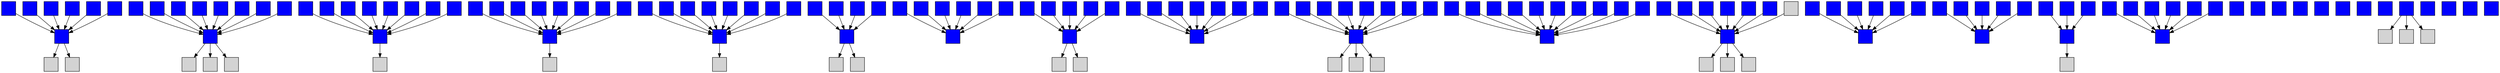 digraph G {
node[label="",shape=square,style=filled]
"RAM0AF2wYX" [fillcolor=blue,URL="http://purl.org/np/RAM0AF2wYX0vr9wXf1svfJRL0_PhceAnWVb6VVTXunA7U"]
"RAQTRlVBNl" [fillcolor=blue,URL="http://purl.org/np/RAQTRlVBNlJZj7PvwVwpt3HBq56n30DbcIWJZeogGEJvs"]
"RAZdY-Wdpm" [fillcolor=blue,URL="http://purl.org/np/RAZdY-WdpmVRAUyjgdEGhFDG2mD-j8xg1I27hNIQGkltw"]
"RA9jFuc0wO" [fillcolor=blue,URL="http://purl.org/np/RA9jFuc0wOvjd8Tis5w09VDMnwWwGQaUoqqDV2665acHI"]
"RAZILddOsb" [fillcolor=blue,URL="http://purl.org/np/RAZILddOsbnRuIyfpgRsEPSBdwJB6VVZexDnSK5OGfWiY"]
"RAS-uQZear" [fillcolor=blue,URL="http://purl.org/np/RAS-uQZear9RltSQHw4wUJN-Rspq0VrnSD616wvEg2Hfg"]
"RAv2_GJH4P" [fillcolor=blue,URL="http://purl.org/np/RAv2_GJH4PbaapFo6skynYinV9FFOEB9kPGw47HxC6IzI"]
"RAs-odsHvz" [fillcolor=blue,URL="http://purl.org/np/RAs-odsHvz6AqhLYAMELeRXsxbMiKb8f8NzMbxPyDba-Q"]
"RAVOvkxhwJ" [fillcolor=blue,URL="http://purl.org/np/RAVOvkxhwJyssN0QGAwwEkDLhJSyftqp9U-pp4aCHWIl8"]
"RA3bgMLuZr" [fillcolor=blue,URL="http://purl.org/np/RA3bgMLuZraOIlR0MkZATsU_eFtfym5V3kPkGqzXrWykg"]
"RAcOHD6Srp" [fillcolor=blue,URL="http://purl.org/np/RAcOHD6Srpn9Fm0pR0OeprCklZYJj4THRcOcHT3Wj0oEE"]
"RA3d1wNhyQ" [fillcolor=blue,URL="http://purl.org/np/RA3d1wNhyQRILFaCc4WVBXd12ne3pJ-a9NHSGDWiScLJk"]
"RAE1u4Tgwx" [fillcolor=blue,URL="http://purl.org/np/RAE1u4Tgwx0z1kDe1Mcsdn6KRLnomKlqRZFRrTaX-HBcM"]
"RAfnoWhgpC" [fillcolor=blue,URL="http://purl.org/np/RAfnoWhgpCJFcgNOTQ0QE0cTGdIUPZmsvJfNNAQl9asxw"]
"RArrv081fT" [fillcolor=blue,URL="http://purl.org/np/RArrv081fT5rlRJhL6a-Ncimgzlp06badGVDj7kMQOZOE"]
"RA7e61cJDt" [fillcolor=blue,URL="http://purl.org/np/RA7e61cJDtKZCRpIrygSht_h8hp7kte2CdM1OtMiQzyBc"]
"RATnFOH121" [fillcolor=blue,URL="http://purl.org/np/RATnFOH121UVN_q4-PYwL98l_XRFhUb0PGb_hiSGnRD3A"]
"RAU_qtmakL" [fillcolor=blue,URL="http://purl.org/np/RAU_qtmakLsaxm2FkyTFgwP2bDHHBGZk9GBDeT0JAfGm8"]
"RAuw7Fo-S5" [fillcolor=blue,URL="http://purl.org/np/RAuw7Fo-S515A2z48B0fxQBxerj6EQCn5qFLKGQgkZpf0"]
"RA-PZUIhvh" [fillcolor=blue,URL="http://purl.org/np/RA-PZUIhvhl__00ef62icnjpY_LPYPOIssulmbR31c4i8"]
"RARduGmw6u" [fillcolor=blue,URL="http://purl.org/np/RARduGmw6u6XKRLA5nJyNp-B1GsIcgJAqW0GW5TkwLiMs"]
"RAi3F4Zuw8" [fillcolor=blue,URL="http://purl.org/np/RAi3F4Zuw82UXdKRaGgjoBWujM1kfHxMVVJFkem1pFHhw"]
"RAkh8i194_" [fillcolor=blue,URL="http://purl.org/np/RAkh8i194_QadxVVIVMWMzfOyXz9D_3gKiUR4mxn-mM8I"]
"RAiVA25Dj5" [fillcolor=blue,URL="http://purl.org/np/RAiVA25Dj5oyJtyGmVIpLd57TeDJcy6kz5Q7P_WbuMOBI"]
"RApSKKPqmR" [fillcolor=blue,URL="http://purl.org/np/RApSKKPqmRuMaLZBWtWN9X-xqWxieDg2VmWq1HySMnD-k"]
"RARu0NIs9z" [fillcolor=blue,URL="http://purl.org/np/RARu0NIs9zVJw6hm-IF2X-FT84wOEvpgLxnfCeBi94s1s"]
"RAlfwCE-sc" [fillcolor=blue,URL="http://purl.org/np/RAlfwCE-scqpM-dRmws8nlsgueZLmaq__NIzVW5Rui71M"]
"RAorOLuZlf" [fillcolor=blue,URL="http://purl.org/np/RAorOLuZlfyIYI0GypT2_X-Z7Ern_E-P5YieLFu-xSB1s"]
"RAYaSkoABa" [fillcolor=blue,URL="http://purl.org/np/RAYaSkoABaiCEOFIF5NuxtfOtgQGv9YEXc1lhy9ZiVgjE"]
"RAcEWBk7k2" [fillcolor=blue,URL="http://purl.org/np/RAcEWBk7k2IuF_3CHY_EMWEkGQxA4iKb8pLxFN-cyWoC4"]
"RAXC23M6Pu" [fillcolor=blue,URL="http://purl.org/np/RAXC23M6PuzqJyPyI1PxD1kMbAO1hZuhcJ4UojR33sDmQ"]
"RAryFiNK2x" [fillcolor=blue,URL="http://purl.org/np/RAryFiNK2xO4qdxH4NEz0CVbj0poeY_Vn5NBwHhrKdIOk"]
"RAIBpY3_Ob" [fillcolor=blue,URL="http://purl.org/np/RAIBpY3_Ob-fGnTo23yCCu86P1KZzPNdqrime6sEHsUPU"]
"RA4ecYBb3W" [fillcolor=blue,URL="http://purl.org/np/RA4ecYBb3WaYOd-9zB3ZsSSYAR9AvoeN6VC9HfIQfrprs"]
"RA_piT7JTF" [fillcolor=blue,URL="http://purl.org/np/RA_piT7JTF1kFBGqZnYKVswtQamhCy8Edj4eiA0Zatvv0"]
"RA0Ak_exio" [fillcolor=blue,URL="http://purl.org/np/RA0Ak_exioAtnRt7pfhc3qUE7CwgEdHMt89Frp7LWxdb4"]
"RAXdkg1ssT" [fillcolor=blue,URL="http://purl.org/np/RAXdkg1ssTlRWvf-JaVLmxWC_REcW2KkRljhu_9PEBxLM"]
"RA0LO7yFU6" [fillcolor=blue,URL="http://purl.org/np/RA0LO7yFU6d4M6FEzjw-r0Gyuu92B8giyMMKDP-qbvE1c"]
"RAio--7IbP" [fillcolor=blue,URL="http://purl.org/np/RAio--7IbPa3_ZSG3GspUsXeWP2ZwMIzy4Kzos0yZ7NIw"]
"RAR3HGoKQM" [fillcolor=blue,URL="http://purl.org/np/RAR3HGoKQM__H3hMyXc-2uHUTHcSoWFmicAu5BynhZRLY"]
"RAmXsR4TSI" [fillcolor=blue,URL="http://purl.org/np/RAmXsR4TSIJBif6OFLvCSe_3fbtgp79AeI_3adbcyiPPM"]
"RAEo0vVJDl" [fillcolor=blue,URL="http://purl.org/np/RAEo0vVJDl36yjtiPu-Ndyqn-sDaY_NUy5Aax1qinamvQ"]
"RAGfzz5T3p" [fillcolor=blue,URL="http://purl.org/np/RAGfzz5T3p5LQP9rTIpfIjBjsOX6BTL1jl5015NRc_oRE"]
"RAXqhZNkCt" [fillcolor=blue,URL="http://purl.org/np/RAXqhZNkCtSHKHmtwk_PobxwQBCQiEkiCz5X8KVvpsZos"]
"RAXViOb_BV" [fillcolor=blue,URL="http://purl.org/np/RAXViOb_BV-sic87FPqPMaDRhCoy7ewM-7rheZyM79Uz0"]
"RA38HSbTw9" [fillcolor=blue,URL="http://purl.org/np/RA38HSbTw9IinK2q_4lp3aDhh-Jw7fASYLE-Vq3NrD--0"]
"RAopcyinEZ" [fillcolor=blue,URL="http://purl.org/np/RAopcyinEZK-YeTDygVClnLSOcEa-ui-PLtoZToQetNa8"]
"RAug-T7pRS" [fillcolor=blue,URL="http://purl.org/np/RAug-T7pRS3r66x8RLCgglvLWTUPEZU6eELmKijHnoMYM"]
"RAQh4gyQCc" [fillcolor=blue,URL="http://purl.org/np/RAQh4gyQCcdD59fUytOc5kOtq7uoEER0ihJBcxKsheZHM"]
"RALWxVELKu" [fillcolor=blue,URL="http://purl.org/np/RALWxVELKuqrkcO9ud2eXr0E2-ot5bl-0NpOIQi1ktrgI"]
"RAm04lBKr6" [fillcolor=blue,URL="http://purl.org/np/RAm04lBKr6LoOoqyfBw89BEyIZBGrdeLYSU-l1mDdh6wM"]
"RAlbgqbDxG" [fillcolor=blue,URL="http://purl.org/np/RAlbgqbDxGI7DcECkLtvCoYCl0oC7JSjIM3Qmo6xsxU-U"]
"RAx9yefsz4" [fillcolor=blue,URL="http://purl.org/np/RAx9yefsz4xInPLYTsVs8cL4e99c9f13resjxhoeS8b3Y"]
"RAS1chwiFR" [fillcolor=blue,URL="http://purl.org/np/RAS1chwiFRQKcwV_D5PeEKo0B1wiqvzfKCwyGRvabebyA"]
"RAgOEyseOA" [fillcolor=blue,URL="http://purl.org/np/RAgOEyseOAaQI6ITOteiHjDMmtRs5xLFEVDFvwkzfTUyE"]
"RA5lHmfiYf" [fillcolor=blue,URL="http://purl.org/np/RA5lHmfiYfk5-_NiI8wT_ck-yOhcauUfzU8JWlXTNWvm0"]
"RA9B6Vj6uE" [fillcolor=blue,URL="http://purl.org/np/RA9B6Vj6uE6O9Uwjv5SLtxoA6CBCZONJgJ2LJUFhVHbDs"]
"RAPEhX9hEJ" [fillcolor=blue,URL="http://purl.org/np/RAPEhX9hEJCSMWUbeVGWxi2KP-WmzHXQWbSYsc_5s7rGU"]
"RAnF0KQ5CG" [fillcolor=blue,URL="http://purl.org/np/RAnF0KQ5CGBjL-pWk37fg2DXMkgZuzgDNvXnD7wPaTZjY"]
"RAtxvhGFng" [fillcolor=blue,URL="http://purl.org/np/RAtxvhGFng6jC64kXFZ8mmMDc1fsa5WPmRpL0fNoEGwbc"]
"RAw0HUK3Jg" [fillcolor=blue,URL="http://purl.org/np/RAw0HUK3Jg2wJNuyYBcyq2bDnWXkvpQjgcM6OvyUqPPgQ"]
"RA9liKqSCn" [fillcolor=blue,URL="http://purl.org/np/RA9liKqSCnL2E1qLfjr0tgw3LYQVjEhns5Noxpmb23nv0"]
"RA6gx8VCH_" [fillcolor=blue,URL="http://purl.org/np/RA6gx8VCH_HFRNWV3Vuf1gxmjoECFUqYVgJ3aVapFfHls"]
"RAOQfDNyP0" [fillcolor=blue,URL="http://purl.org/np/RAOQfDNyP0cEiYppEG27gQuAaJpI55sOTmdfCP7JWctfc"]
"RAIolZf0Ko" [fillcolor=blue,URL="http://purl.org/np/RAIolZf0Ko5Klrr5FWt0Wqr_GrNa2PxyxLhlz8y4eGIUk"]
"RAaFeW4Bj3" [fillcolor=blue,URL="http://purl.org/np/RAaFeW4Bj3Y7DpKTdi8d3XZVF-8rZJS2v7St62NEdOumg"]
"RAy-yPfCs1" [fillcolor=blue,URL="http://purl.org/np/RAy-yPfCs1qyCgcXIuItdCQ2w5TJMmOSifQ-Tog8yt1N0"]
"RAOaHjJf_7" [fillcolor=blue,URL="http://purl.org/np/RAOaHjJf_7NLnsZCok_mm5vARZ8Jn223owehNSoKjG7Oo"]
"RA157Nzn31" [fillcolor=blue,URL="http://purl.org/np/RA157Nzn31vVtHtrMQgOXML5iyDjjlp3kkp9yVIKU8buw"]
"RAGIam9RdG" [fillcolor=blue,URL="http://purl.org/np/RAGIam9RdG-5otB3CCwDNg1h8pMjUS1Qy4cOLXRlnffjo"]
"RAmxClZM36" [fillcolor=blue,URL="http://purl.org/np/RAmxClZM36_nbsLO4Kw8dyroPBv20DQH3lCNAOnqJXBZ8"]
"RAhoOM0_Pn" [fillcolor=blue,URL="http://purl.org/np/RAhoOM0_PnZ-O30J6Gz7rTy3b6jIRlAq_kKOD8wLYVcO4"]
"RAhyiHbc_7" [fillcolor=blue,URL="http://purl.org/np/RAhyiHbc_7uGqAhD-DE4YPyX9uJ1Yg5Er9bTr0RhZ0vSs"]
"RA-miPrNdy" [fillcolor=blue,URL="http://purl.org/np/RA-miPrNdymKxeAk5hyVFlTQ35vPEJTF4YvmYAcQ8ufOA"]
"RA4zu3y98z" [fillcolor=blue,URL="http://purl.org/np/RA4zu3y98zRapBDzYOuBf--RkJCAgnQA393Pb_IHawWBI"]
"RAa0IEe29L" [fillcolor=blue,URL="http://purl.org/np/RAa0IEe29Lp_w4oGM-JZgP5AAgF1xcLx-aWkvwi5Sg9XM"]
"RAEXBWB39Z" [fillcolor=blue,URL="http://purl.org/np/RAEXBWB39ZKCaNTalc0K6hrU1UdWQpRu7Rl8RDO4fBydo"]
"RAnghJFLSo" [fillcolor=blue,URL="http://purl.org/np/RAnghJFLSoLxO6AHk6tCbIa8wEus26nqgqO91BuMehvow"]
"RA9RcAQhZ9" [fillcolor=blue,URL="http://purl.org/np/RA9RcAQhZ9tZvErcz-xEsptVcUx84CnXC1hvEUsp2N2vs"]
"RAkEKGauZL" [fillcolor=blue,URL="http://purl.org/np/RAkEKGauZLl4Vs9giLT5aqCJlAIzpD8Iu9MD8kMMgs70s"]
"RAkE7yrMj7" [fillcolor=blue,URL="http://purl.org/np/RAkE7yrMj7qDvlTFP4aLOZCqtTInXGsm93kZaO7fkEixs"]
"RAnb5-OisR" [fillcolor=blue,URL="http://purl.org/np/RAnb5-OisRldUSR06piqwRDOZ7YKroF_RdecKroUtO2lg"]
"RAFMU1Z7kx" [fillcolor=blue,URL="http://purl.org/np/RAFMU1Z7kxuFhoaqJG7I_W1NnplPYKB7Cm1eEhFeCtvM8"]
"RA9KmNH-j6" [fillcolor=blue,URL="http://purl.org/np/RA9KmNH-j6YINX5zo0Q-ykj8SfyW0c7HA-IK5qHxuf2gk"]
"RAulb_vr2Z" [fillcolor=blue,URL="http://purl.org/np/RAulb_vr2ZUKLUBUhsx8RWC75c4UViIcLXaMMbn7z4JuE"]
"RAz-E7YOwL" [fillcolor=blue,URL="http://purl.org/np/RAz-E7YOwL-RCifo12zsEs0J50LlXkWwgcLpx3CTh3hGM"]
"RAZQ8pshLD" [fillcolor=blue,URL="http://purl.org/np/RAZQ8pshLDm1v2imvtF2apl9rAP0MjeCpD0kZ6ky6mV24"]
"RAOBLvwlzr" [fillcolor=blue,URL="http://purl.org/np/RAOBLvwlzrROjza_vzDuMiG8Ea1qc0JISyoNFt8OJDk3M"]
"RAFiUTEjer" [fillcolor=blue,URL="http://purl.org/np/RAFiUTEjerOTBy0fscTQrTDDKoqaGBL3NXPxterEVMfs4"]
"RApW7pD3e_" [fillcolor=blue,URL="http://purl.org/np/RApW7pD3e_EaM9sbgRRd9YXbtwghe-d-eGJkzdpyPCyHo"]
"RA5Y6zgm_H" [fillcolor=blue,URL="http://purl.org/np/RA5Y6zgm_H4vBAFLKkwsLkRdxwE90YkSQ5Pq_YQXA7ERE"]
"RAUIRPBS5x" [fillcolor=blue,URL="http://purl.org/np/RAUIRPBS5xg8wc9LR6s4kiuTf5kSkyYlaHqIAO6LCqHMY"]
"RACefo-6H6" [fillcolor=blue,URL="http://purl.org/np/RACefo-6H6Mu2grt1xMgw-_23yzqCmZXhE4cycALDXrHg"]
"RAkjk3apcZ" [fillcolor=blue,URL="http://purl.org/np/RAkjk3apcZT3cBU-snbQ2ciW9BpOX_Y25ONOAOjxjOUPU"]
"RAvKVAhQ4K" [fillcolor=blue,URL="http://purl.org/np/RAvKVAhQ4K1XOV7VuVj7sOHu9DWTrzowXRH4qffzf5my8"]
"RAx9CGRhae" [fillcolor=blue,URL="http://purl.org/np/RAx9CGRhaeTQFExlb1xrUlk1tVSQv1uj58vesTalQOkLE"]
"RARw63N4Sh" [fillcolor=blue,URL="http://purl.org/np/RARw63N4ShSDNoVWjzrGlBDQL145KY5lku9ANh24rRE74"]
"RASUNuFag1" [fillcolor=blue,URL="http://purl.org/np/RASUNuFag1tEc7eMPQZovFiQZtA29DIFplZ982LQdg838"]
"RA0AMmdDvY" [fillcolor=blue,URL="http://purl.org/np/RA0AMmdDvY5MpFV1JIroq2akgWPYgSfyKLxpjoHn1Oaro"]
"RAl1q8Wcan" [fillcolor=blue,URL="http://purl.org/np/RAl1q8Wcan6qcYeek9WHXv736vuPJr3x-M9ZoeZNy6_x8"]
"RALbwlXSd3" [fillcolor=blue,URL="http://purl.org/np/RALbwlXSd3y1WviWuEdITD87lSbTIY5r52sf1M5xz46YQ"]
"RA7k6cVTww" [fillcolor=blue,URL="http://purl.org/np/RA7k6cVTww-PUNrhFom4tp379xF9R4bB7O68igHo-4E1E"]
"RAqj2d3QxM" [fillcolor=blue,URL="http://purl.org/np/RAqj2d3QxMBAvsKYuXlcHCLYq7DZ34GiSbUd5biYUItmk"]
"RAeSpvWpda" [fillcolor=blue,URL="http://purl.org/np/RAeSpvWpdaPJZj1L51mBnAq_AqWXmh5fKlEyOSdex64m0"]
"RAwcS7tG-K" -> "RAWCmrfeUU"
"RAM0AF2wYX" -> "RAPLWOEA5t"
"RAQTRlVBNl" -> "RASZZ5T1Ca"
"RAZdY-Wdpm" -> "RAGo62Hb_B"
"RA9jFuc0wO" -> "RATc9O9tCd"
"RAZILddOsb" -> "RAPLWOEA5t"
"RAS-uQZear" -> "RAjk3YoNyd"
"RAv2_GJH4P" -> "RAWcrMY8mn"
"RAs-odsHvz" -> "RAmfrSLt-W"
"RAVOvkxhwJ" -> "RAYJe1ruxz"
"RA3bgMLuZr" -> "RASZZ5T1Ca"
"RAcOHD6Srp" -> "RASZZ5T1Ca"
"RA3d1wNhyQ" -> "RA2JlYTWhC"
"RAE1u4Tgwx" -> "RAxxJWyH8O"
"RAfnoWhgpC" -> "RASZZ5T1Ca"
"RArrv081fT" -> "RAYJe1ruxz"
"RA7e61cJDt" -> "RAWcrMY8mn"
"RATnFOH121" -> "RAjk3YoNyd"
"RAU_qtmakL" -> "RAjk3YoNyd"
"RAuw7Fo-S5" -> "RAjk3YoNyd"
"RA-PZUIhvh" -> "RAsdV8EQ1q"
"RARduGmw6u" -> "RA2JlYTWhC"
"RAi3F4Zuw8" -> "RAGo62Hb_B"
"RAkh8i194_" -> "RAGo62Hb_B"
"RAiVA25Dj5" -> "RASZZ5T1Ca"
"RApSKKPqmR" -> "RAWCmrfeUU"
"RARu0NIs9z" -> "RAYJe1ruxz"
"RAlfwCE-sc" -> "RAmfrSLt-W"
"RAorOLuZlf" -> "RAxxJWyH8O"
"RAYaSkoABa" -> "RAGgV-nRMW"
"RAcEWBk7k2" -> "RAGgV-nRMW"
"RAXC23M6Pu" -> "RAGgV-nRMW"
"RAryFiNK2x" -> "RAIWvdnjqm"
"RAIBpY3_Ob" -> "RA2JlYTWhC"
"RA4ecYBb3W" -> "RAsdV8EQ1q"
"RA_piT7JTF" -> "RAWCmrfeUU"
"RA0Ak_exio" -> "RAmfrSLt-W"
"RAXdkg1ssT" -> "RATc9O9tCd"
"RA0LO7yFU6" -> "RAGo62Hb_B"
"RAio--7IbP" -> "RAGo62Hb_B"
"RAR3HGoKQM" -> "RAPLWOEA5t"
"RAmXsR4TSI" -> "RAjk3YoNyd"
"RAEo0vVJDl" -> "RAsdV8EQ1q"
"RAGfzz5T3p" -> "RAxxJWyH8O"
"RAXqhZNkCt" -> "RAGgV-nRMW"
"RAXViOb_BV" -> "RAGgV-nRMW"
"RA38HSbTw9" -> "RA2JlYTWhC"
"RAopcyinEZ" -> "RA2JlYTWhC"
"RAug-T7pRS" -> "RAsdV8EQ1q"
"RAQh4gyQCc" -> "RAsdV8EQ1q"
"RALWxVELKu" -> "RAWCmrfeUU"
"RAm04lBKr6" -> "RAWCmrfeUU"
"RAlbgqbDxG" -> "RAmfrSLt-W"
"RAx9yefsz4" -> "RAIWvdnjqm"
"RAS1chwiFR" -> "RAIWvdnjqm"
"RAgOEyseOA" -> "RAIWvdnjqm"
"RA5lHmfiYf" -> "RAc5YYnYev"
"RA9B6Vj6uE" -> "RA2JlYTWhC"
"RAPEhX9hEJ" -> "RAsdV8EQ1q"
"RAnF0KQ5CG" -> "RAWCmrfeUU"
"RAtxvhGFng" -> "RATc9O9tCd"
"RAw0HUK3Jg" -> "RATc9O9tCd"
"RA9liKqSCn" -> "RAGo62Hb_B"
"RA6gx8VCH_" -> "RAPLWOEA5t"
"RAOQfDNyP0" -> "RASZZ5T1Ca"
"RAIolZf0Ko" -> "RAWcrMY8mn"
"RAaFeW4Bj3" -> "RAsdV8EQ1q"
"RAy-yPfCs1" -> "RAxxJWyH8O"
"RAOaHjJf_7" -> "RAPLWOEA5t"
"RA157Nzn31" -> "RAGgV-nRMW"
"RAGIam9RdG" -> "RA2JlYTWhC"
"RAmxClZM36" -> "RAsdV8EQ1q"
"RAhoOM0_Pn" -> "RAsdV8EQ1q"
"RAhyiHbc_7" -> "RAsdV8EQ1q"
"RA-miPrNdy" -> "RAmfrSLt-W"
"RA4zu3y98z" -> "RAmfrSLt-W"
"RAa0IEe29L" -> "RAjk3YoNyd"
"RAEXBWB39Z" -> "RAjk3YoNyd"
"RAnghJFLSo" -> "RAWcrMY8mn"
"RA9RcAQhZ9" -> "RAIWvdnjqm"
"RAkEKGauZL" -> "RAPLWOEA5t"
"RAkE7yrMj7" -> "RAYJe1ruxz"
"RAnb5-OisR" -> "RAYJe1ruxz"
"RAFMU1Z7kx" -> "RASZZ5T1Ca"
"RA9KmNH-j6" -> "RAGo62Hb_B"
"RAulb_vr2Z" -> "RATc9O9tCd"
"RAz-E7YOwL" -> "RA5rRFy9eD"
"RAZQ8pshLD" -> "RA5rRFy9eD"
"RAOBLvwlzr" -> "RA5rRFy9eD"
"RAFiUTEjer" -> "RA5rRFy9eD"
"RApW7pD3e_" -> "RAc5YYnYev"
"RA5Y6zgm_H" -> "RAc5YYnYev"
"RAUIRPBS5x" -> "RAjk3YoNyd"
"RACefo-6H6" -> "RAxxJWyH8O"
"RAkjk3apcZ" -> "RAGo62Hb_B"
"RAvKVAhQ4K" -> "RAxxJWyH8O"
"RAx9CGRhae" -> "RATc9O9tCd"
"RARw63N4Sh" -> "RASZZ5T1Ca"
"RASUNuFag1" -> "RATc9O9tCd"
"RA0AMmdDvY" -> "RAxxJWyH8O"
"RAl1q8Wcan" -> "RATc9O9tCd"
"RALbwlXSd3" -> "RAxxJWyH8O"
"RA7k6cVTww" -> "RA5rRFy9eD"
"RAqj2d3QxM" -> "RAWCmrfeUU"
"RAeSpvWpda" -> "RA5rRFy9eD"
"RATc9O9tCd" [fillcolor=blue,URL="http://purl.org/np/RATc9O9tCdQPlrsJeGNsTNO0PbENIzdKa6XAOex7dXfrY"]
"RAmfrSLt-W" [fillcolor=blue,URL="http://purl.org/np/RAmfrSLt-WVQVNTrJi6IlNk3ZiQyYBds0NYGJpUEsPjfI"]
"RAGo62Hb_B" [fillcolor=blue,URL="http://purl.org/np/RAGo62Hb_Bx1klF4pn1q1Ty40860e3A7Sz4hr2vojZ2wA"]
"RAWcrMY8mn" [fillcolor=blue,URL="http://purl.org/np/RAWcrMY8mnsI26BfokKid75MO1c2uVenyW9tmxj0VhbnY"]
"RAGgV-nRMW" [fillcolor=blue,URL="http://purl.org/np/RAGgV-nRMWhmgtxx5n3yE29NaopuuDVDKAuZC8IzCATag"]
"RAsdV8EQ1q" [fillcolor=blue,URL="http://purl.org/np/RAsdV8EQ1qn_lXOrgoG7mPaF1JXdFLzt2iYy4eMhMMuM4"]
"RAIWvdnjqm" [fillcolor=blue,URL="http://purl.org/np/RAIWvdnjqmOl2VP_eR2oFBxk97A_dw__FeusMzuRE9SIY"]
"RAc5YYnYev" [fillcolor=blue,URL="http://purl.org/np/RAc5YYnYevWeUd1igtqMi_eKGVhxVj7IBZ9mTY8-aCNlI"]
"RAxBBJ2Wko" [fillcolor=blue,URL="http://purl.org/np/RAxBBJ2WkonyQNlXfdCAOaCi64J_xqgVGeaLjVQow9M88"]
"RAmG2bXxwk" [fillcolor=blue,URL="http://purl.org/np/RAmG2bXxwkIzARk4Mda-lqZU0RVnkpX7hUHBIPcdLHQUU"]
"RA1FoHM9lw" [fillcolor=blue,URL="http://purl.org/np/RA1FoHM9lwJ1XAV1eB871XcMAKfod73G_i4YtgoLpJVH0"]
"RAyg4UgIVo" [fillcolor=blue,URL="http://purl.org/np/RAyg4UgIVovBGia-hk4qEuRzOq14fcOlYAclC6YGQaVYU"]
"RAeRSya2qI" [fillcolor=blue,URL="http://purl.org/np/RAeRSya2qIYymsBxiqOZP_oaQpHXUVXiydKvPCFM-7DDQ"]
"RA22JAQihY" [fillcolor=blue,URL="http://purl.org/np/RA22JAQihYeiJkNIjvwnxLPmjuG74yPcRXpPyVX8DV6fA"]
"RAXkuXJ4IK" [fillcolor=blue,URL="http://purl.org/np/RAXkuXJ4IK10Ai9F39_tOFDy6ewi7znau6OQhUEXP4nPc"]
"RAbWbJCYlL" [fillcolor=blue,URL="http://purl.org/np/RAbWbJCYlLhlYBDn9PVxdJP_WUbbi058aRcK-3sOJsRwY"]
"RAn15vsPJE" [fillcolor=blue,URL="http://purl.org/np/RAn15vsPJEVdJvjNKtBPo_oadtjeP9oc3Si-69FiJ4poQ"]
"RAgoIxfXPq" [fillcolor=blue,URL="http://purl.org/np/RAgoIxfXPqNDY8vnK2EmBQDAFwuFIDJtfaMplTvPMq3pg"]
"RAoo8EvTgf" [fillcolor=blue,URL="http://purl.org/np/RAoo8EvTgfkxJw5SgZXbJvRl5nQG7ygeGaHp8Zud1U4Zw"]
"RABzhulhaP" [fillcolor=blue,URL="http://purl.org/np/RABzhulhaPhOzo9MxWxl230N72-azdlpMNwu_HtDqsuUc"]
"RAMgThXW6x" [fillcolor=blue,URL="http://purl.org/np/RAMgThXW6xx8QiPmW9VhVuxWCN2ZWe-pmxDcFfdx_A7z0"]
"RAPLWOEA5t" [fillcolor=blue,URL="http://purl.org/np/RAPLWOEA5t6_Kx6vVHtibWm92pg1XTN6FIZdWuaTyoy9g"]
"RASZZ5T1Ca" [fillcolor=blue,URL="http://purl.org/np/RASZZ5T1Ca5gpCMPubKoypR_0WcSUkHiMaADu9o1BS1Xs"]
"RAxxJWyH8O" [fillcolor=blue,URL="http://purl.org/np/RAxxJWyH8OdTJLs-ZY1q5jVq1OWFNOoLFvwEcUFyR8EEo"]
"RAjk3YoNyd" [fillcolor=blue,URL="http://purl.org/np/RAjk3YoNydLhbuD4BV9FD21ecELazvZibHHM7IXtJd-4A"]
"RA2JlYTWhC" [fillcolor=blue,URL="http://purl.org/np/RA2JlYTWhC4PuhqFITergBXYM0CdZ_H-uTJ751rOIntlU"]
"RAYJe1ruxz" [fillcolor=blue,URL="http://purl.org/np/RAYJe1ruxzvy8idQGuxziYN4ri8OFeKZxzK-QdJPvDug0"]
"RAWCmrfeUU" [fillcolor=blue,URL="http://purl.org/np/RAWCmrfeUUoh1tOl_7qFYoWgrYeonmX4FzAFboCSEoL-s"]
"RA5rRFy9eD" [fillcolor=blue,URL="http://purl.org/np/RA5rRFy9eDTZSTyVeuTrAO7aCg_JPcq1cVmWWjc-kjFOM"]
"RASZZ5T1Ca" -> "RAXecDWH8g"
"RASZZ5T1Ca" -> "RA9UaQM3wV"
"RASZZ5T1Ca" -> "RACS5sSm45"
"RAGo62Hb_B" -> "RAPVWYH0x-"
"RAxxJWyH8O" -> "RANAxL2OxG"
"RAxxJWyH8O" -> "RAtsHwzNs3"
"RAYJe1ruxz" -> "RAlKYv_sE8"
"RAPLWOEA5t" -> "RAodU4AmRj"
"RAPLWOEA5t" -> "RAFQovt9yQ"
"RAWCmrfeUU" -> "RAuLZtfsHn"
"RAWCmrfeUU" -> "RAjD4-Q2kO"
"RAWcrMY8mn" -> "RAY2Gg01ff"
"RAn15vsPJE" -> "RAOxICL4UL"
"RAWcrMY8mn" -> "RAEpHUXRKt"
"RAjk3YoNyd" -> "RA6snbuih8"
"RAc5YYnYev" -> "RAVYczMihU"
"RAxxJWyH8O" -> "RAY3LaUoVt"
"RAYJe1ruxz" -> "RAIwMZ0StX"
"RATc9O9tCd" -> "RAUxfk7XeL"
"RAWCmrfeUU" -> "RAvOAyEg-J"
"RAn15vsPJE" -> "RA9pwySo43"
"RAn15vsPJE" -> "RAlfRfPak2"
}
